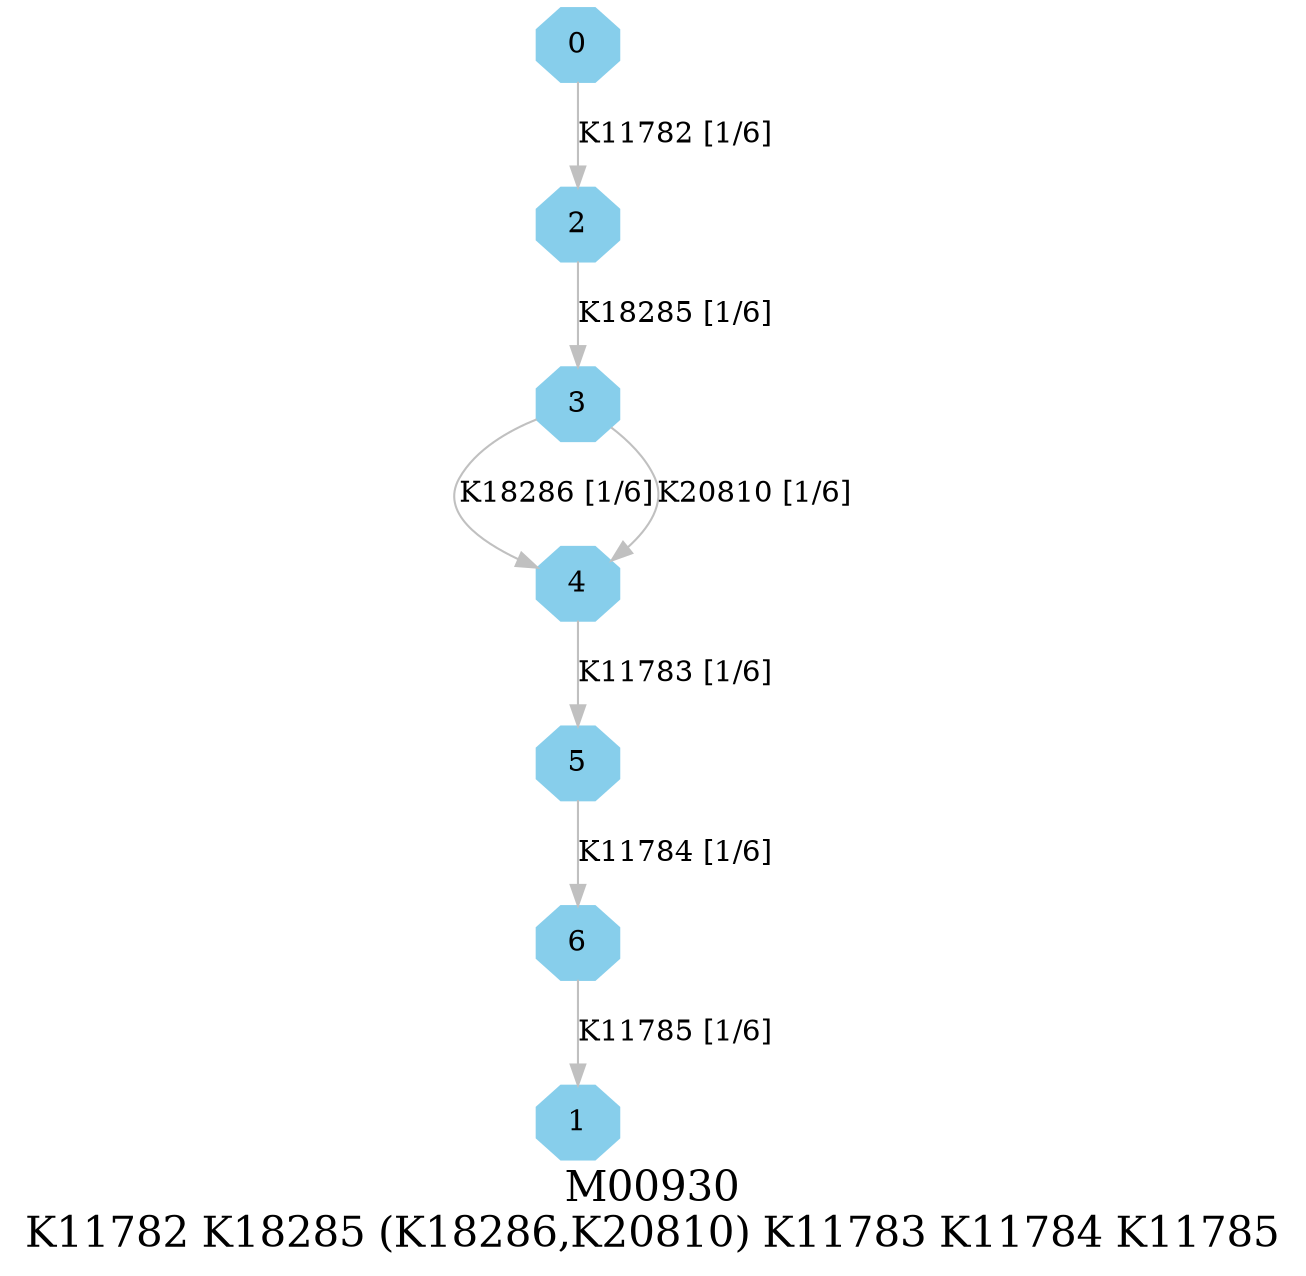digraph G {
graph [label="M00930
K11782 K18285 (K18286,K20810) K11783 K11784 K11785",fontsize=20];
node [shape=box,style=filled];
edge [len=3,color=grey];
{node [width=.3,height=.3,shape=octagon,style=filled,color=skyblue] 0 1 2 3 4 5 6 }
0 -> 2 [label="K11782 [1/6]"];
2 -> 3 [label="K18285 [1/6]"];
3 -> 4 [label="K18286 [1/6]"];
3 -> 4 [label="K20810 [1/6]"];
4 -> 5 [label="K11783 [1/6]"];
5 -> 6 [label="K11784 [1/6]"];
6 -> 1 [label="K11785 [1/6]"];
}